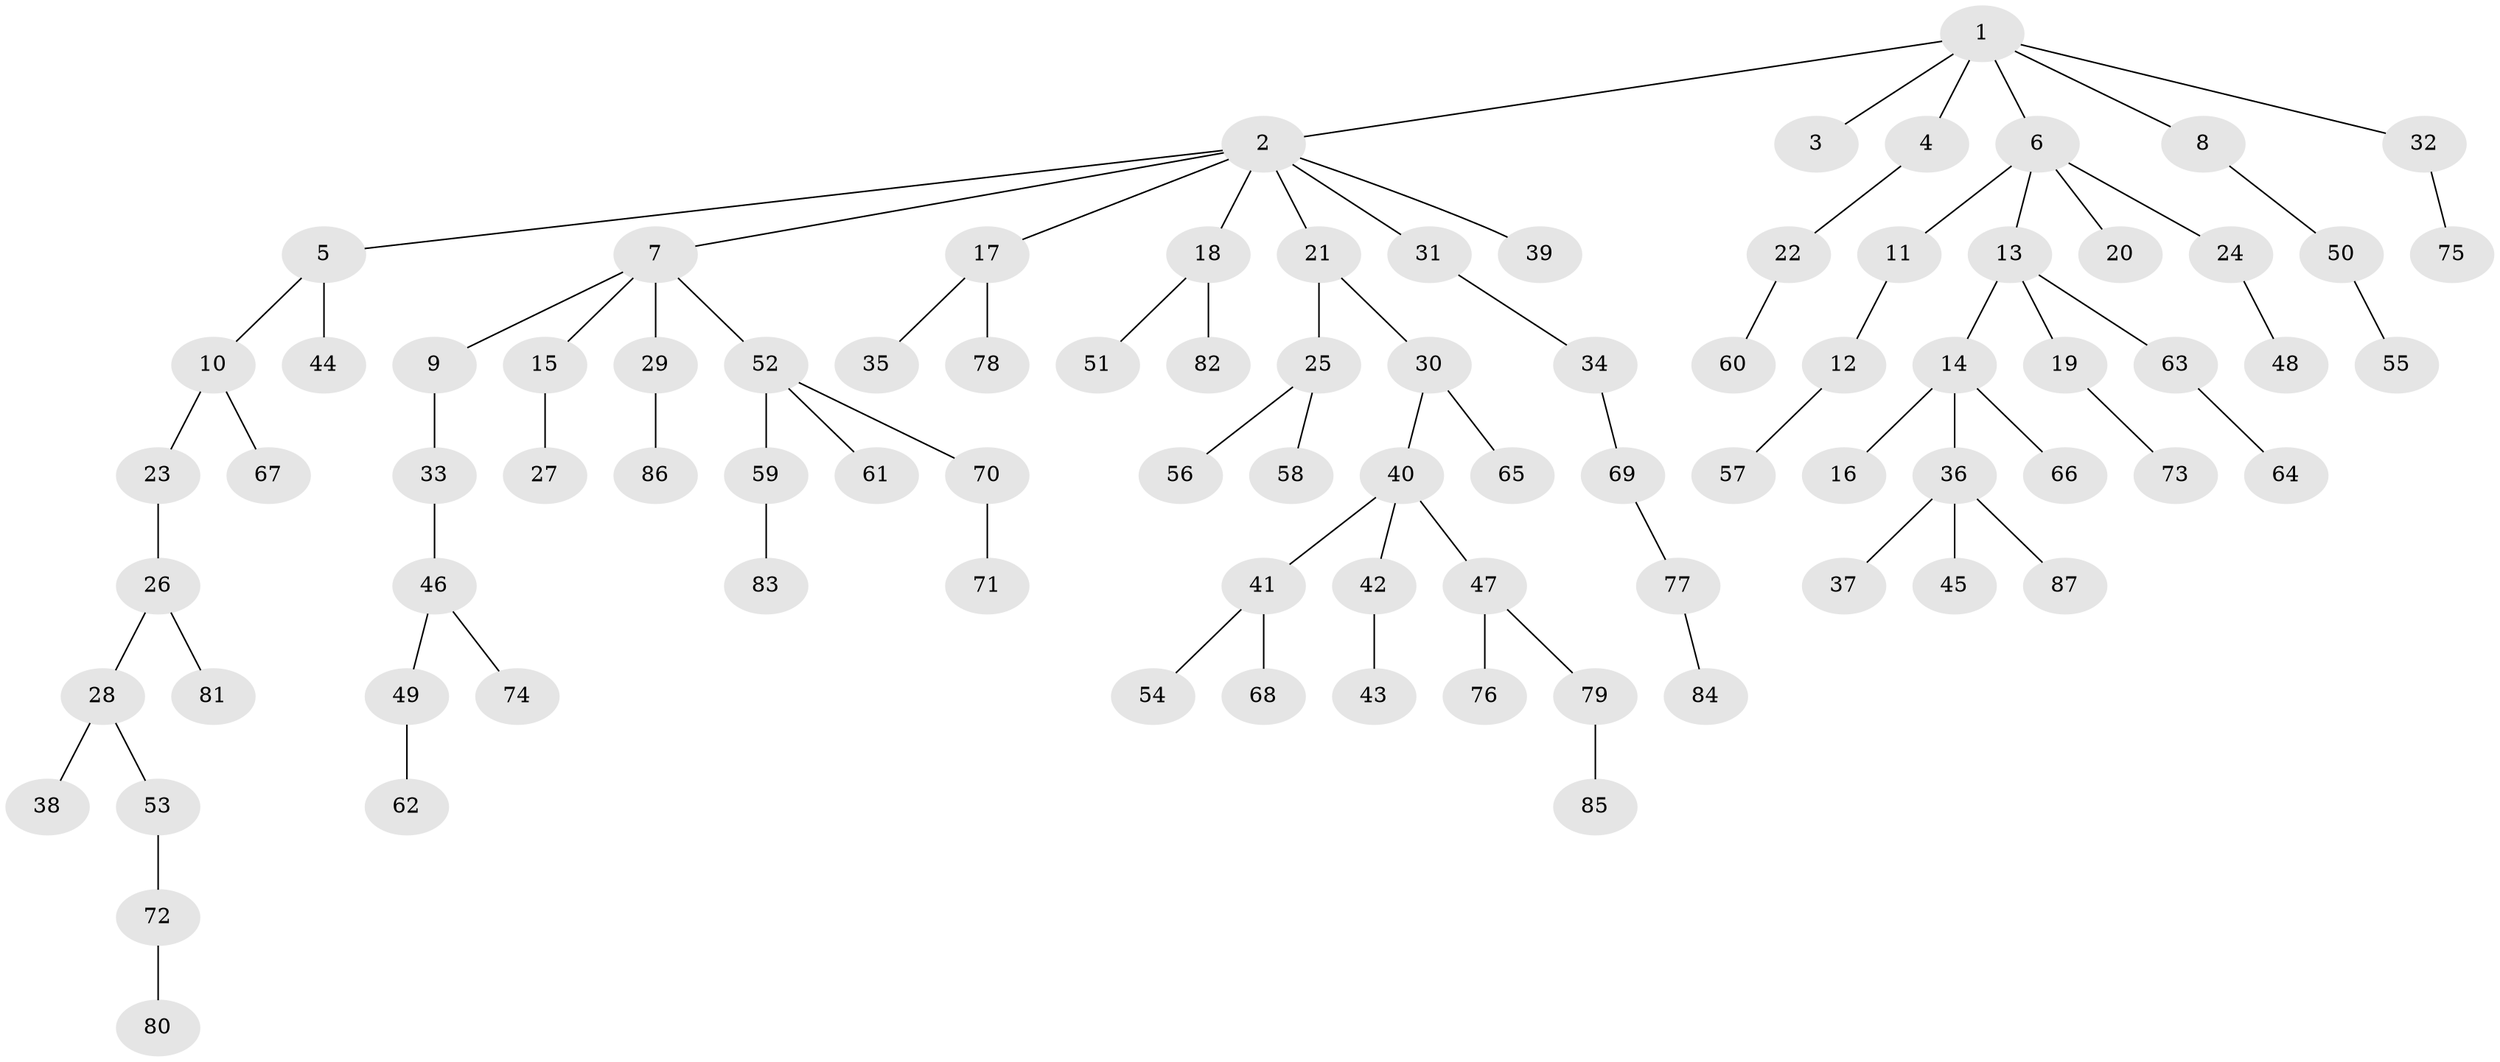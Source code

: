 // Generated by graph-tools (version 1.1) at 2025/26/03/09/25 03:26:31]
// undirected, 87 vertices, 86 edges
graph export_dot {
graph [start="1"]
  node [color=gray90,style=filled];
  1;
  2;
  3;
  4;
  5;
  6;
  7;
  8;
  9;
  10;
  11;
  12;
  13;
  14;
  15;
  16;
  17;
  18;
  19;
  20;
  21;
  22;
  23;
  24;
  25;
  26;
  27;
  28;
  29;
  30;
  31;
  32;
  33;
  34;
  35;
  36;
  37;
  38;
  39;
  40;
  41;
  42;
  43;
  44;
  45;
  46;
  47;
  48;
  49;
  50;
  51;
  52;
  53;
  54;
  55;
  56;
  57;
  58;
  59;
  60;
  61;
  62;
  63;
  64;
  65;
  66;
  67;
  68;
  69;
  70;
  71;
  72;
  73;
  74;
  75;
  76;
  77;
  78;
  79;
  80;
  81;
  82;
  83;
  84;
  85;
  86;
  87;
  1 -- 2;
  1 -- 3;
  1 -- 4;
  1 -- 6;
  1 -- 8;
  1 -- 32;
  2 -- 5;
  2 -- 7;
  2 -- 17;
  2 -- 18;
  2 -- 21;
  2 -- 31;
  2 -- 39;
  4 -- 22;
  5 -- 10;
  5 -- 44;
  6 -- 11;
  6 -- 13;
  6 -- 20;
  6 -- 24;
  7 -- 9;
  7 -- 15;
  7 -- 29;
  7 -- 52;
  8 -- 50;
  9 -- 33;
  10 -- 23;
  10 -- 67;
  11 -- 12;
  12 -- 57;
  13 -- 14;
  13 -- 19;
  13 -- 63;
  14 -- 16;
  14 -- 36;
  14 -- 66;
  15 -- 27;
  17 -- 35;
  17 -- 78;
  18 -- 51;
  18 -- 82;
  19 -- 73;
  21 -- 25;
  21 -- 30;
  22 -- 60;
  23 -- 26;
  24 -- 48;
  25 -- 56;
  25 -- 58;
  26 -- 28;
  26 -- 81;
  28 -- 38;
  28 -- 53;
  29 -- 86;
  30 -- 40;
  30 -- 65;
  31 -- 34;
  32 -- 75;
  33 -- 46;
  34 -- 69;
  36 -- 37;
  36 -- 45;
  36 -- 87;
  40 -- 41;
  40 -- 42;
  40 -- 47;
  41 -- 54;
  41 -- 68;
  42 -- 43;
  46 -- 49;
  46 -- 74;
  47 -- 76;
  47 -- 79;
  49 -- 62;
  50 -- 55;
  52 -- 59;
  52 -- 61;
  52 -- 70;
  53 -- 72;
  59 -- 83;
  63 -- 64;
  69 -- 77;
  70 -- 71;
  72 -- 80;
  77 -- 84;
  79 -- 85;
}

